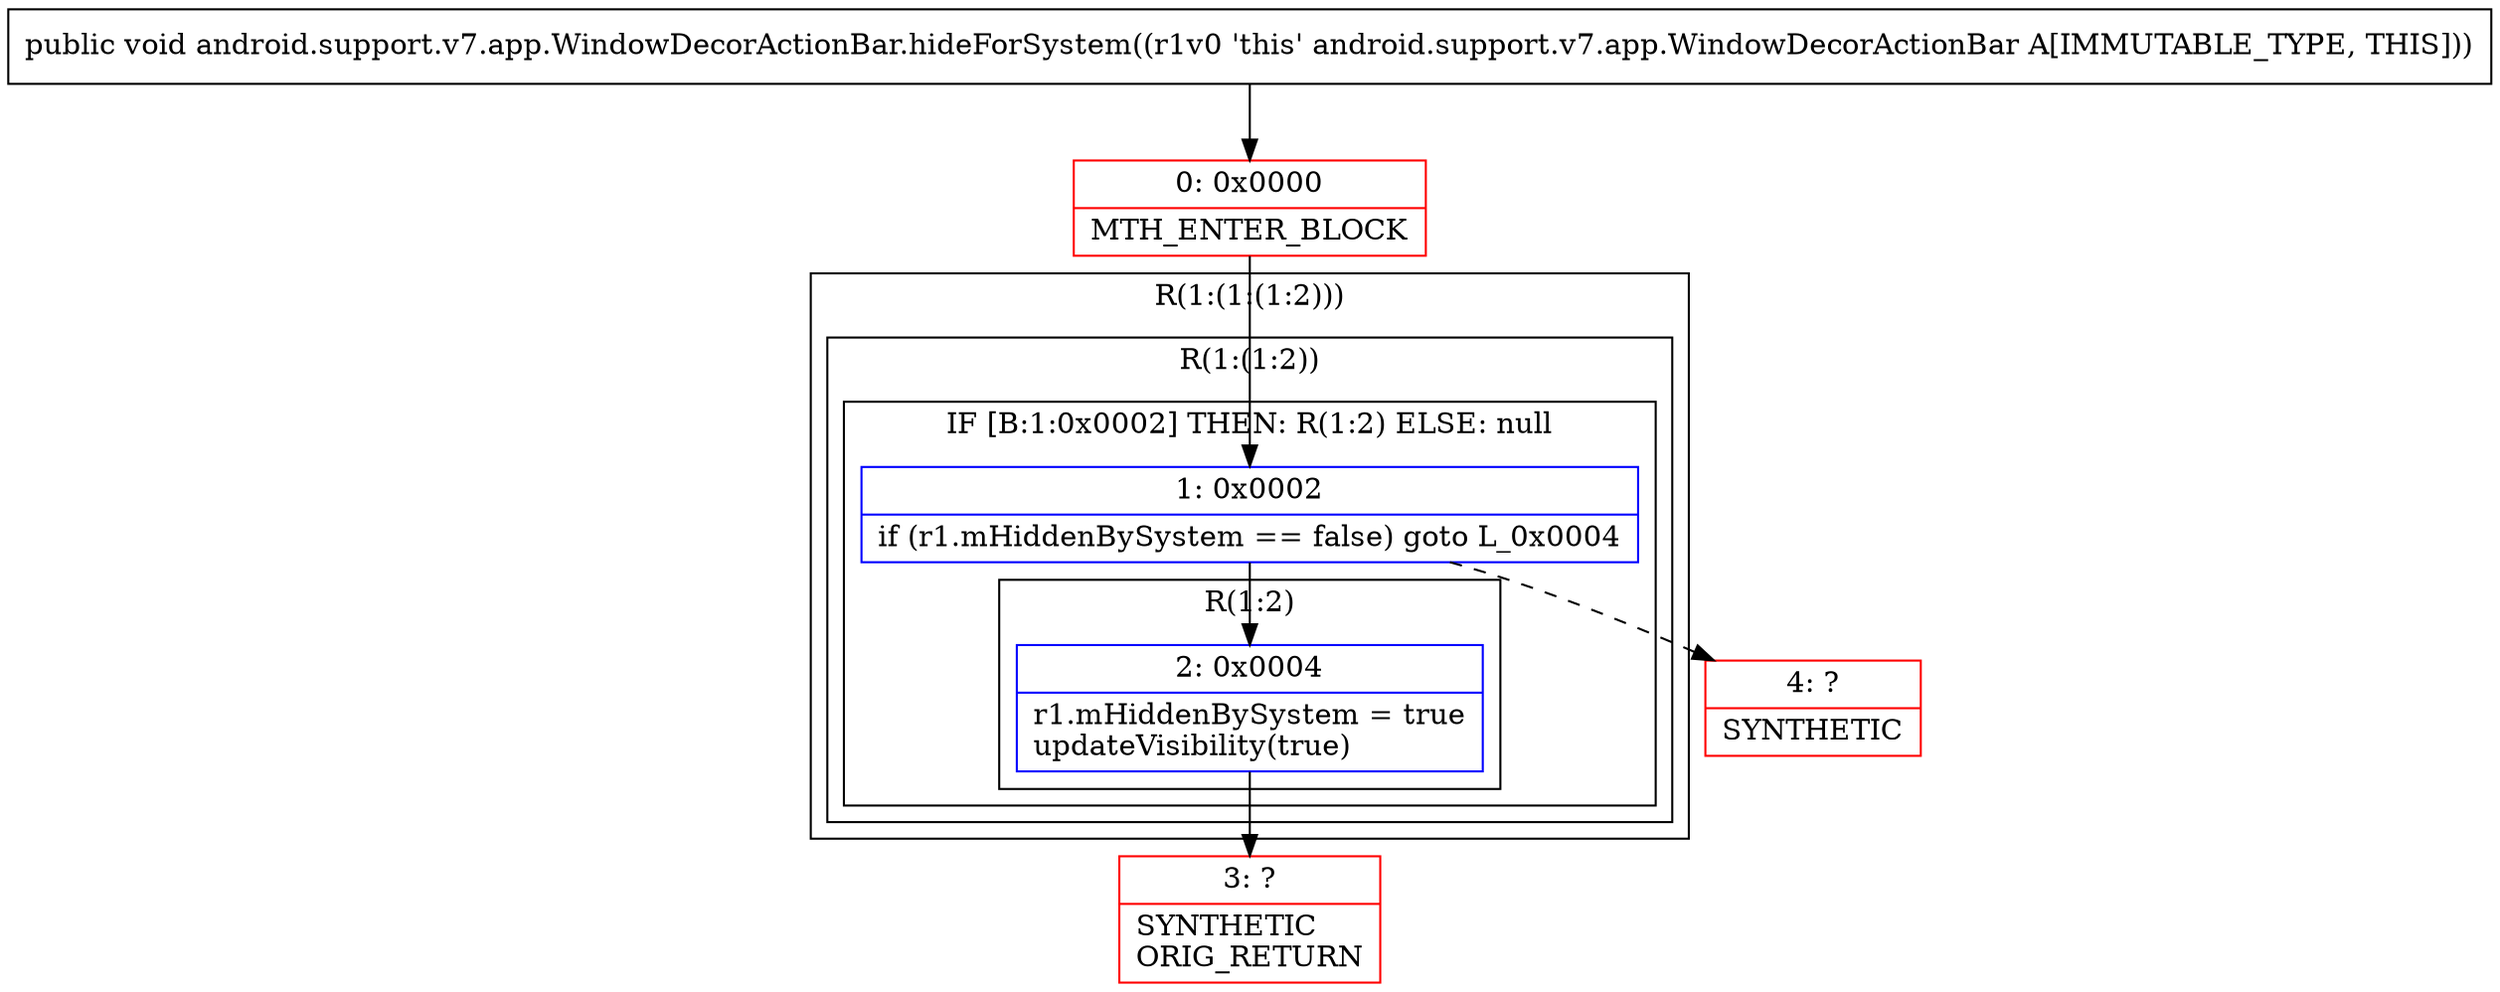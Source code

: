 digraph "CFG forandroid.support.v7.app.WindowDecorActionBar.hideForSystem()V" {
subgraph cluster_Region_1573626727 {
label = "R(1:(1:(1:2)))";
node [shape=record,color=blue];
subgraph cluster_Region_221413166 {
label = "R(1:(1:2))";
node [shape=record,color=blue];
subgraph cluster_IfRegion_1543293821 {
label = "IF [B:1:0x0002] THEN: R(1:2) ELSE: null";
node [shape=record,color=blue];
Node_1 [shape=record,label="{1\:\ 0x0002|if (r1.mHiddenBySystem == false) goto L_0x0004\l}"];
subgraph cluster_Region_1856814663 {
label = "R(1:2)";
node [shape=record,color=blue];
Node_2 [shape=record,label="{2\:\ 0x0004|r1.mHiddenBySystem = true\lupdateVisibility(true)\l}"];
}
}
}
}
Node_0 [shape=record,color=red,label="{0\:\ 0x0000|MTH_ENTER_BLOCK\l}"];
Node_3 [shape=record,color=red,label="{3\:\ ?|SYNTHETIC\lORIG_RETURN\l}"];
Node_4 [shape=record,color=red,label="{4\:\ ?|SYNTHETIC\l}"];
MethodNode[shape=record,label="{public void android.support.v7.app.WindowDecorActionBar.hideForSystem((r1v0 'this' android.support.v7.app.WindowDecorActionBar A[IMMUTABLE_TYPE, THIS])) }"];
MethodNode -> Node_0;
Node_1 -> Node_2;
Node_1 -> Node_4[style=dashed];
Node_2 -> Node_3;
Node_0 -> Node_1;
}

